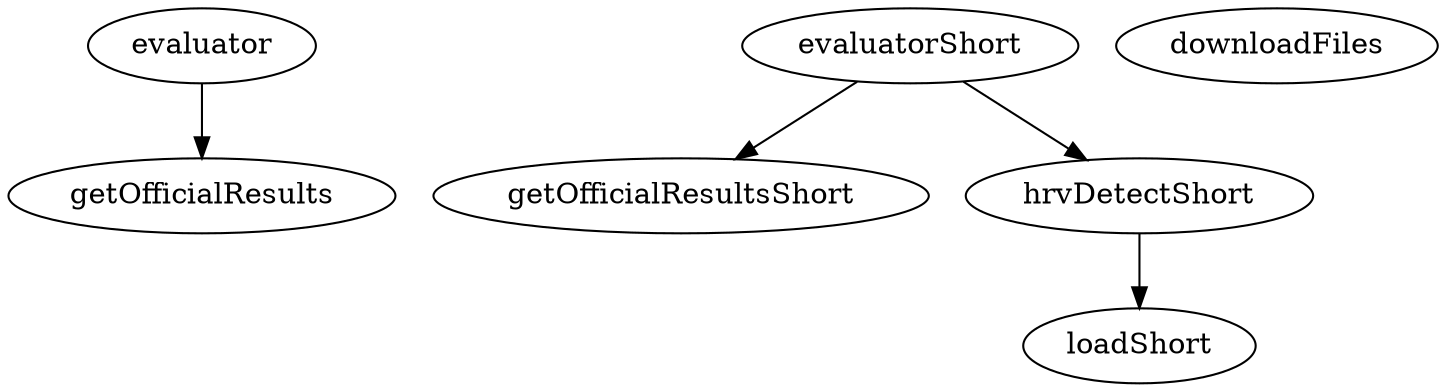 /* Created by mdot for Matlab */
digraph m2html {
  evaluator -> getOfficialResults;
  evaluatorShort -> getOfficialResultsShort;
  evaluatorShort -> hrvDetectShort;
  hrvDetectShort -> loadShort;

  downloadFiles [URL="downloadFiles.html"];
  evaluator [URL="evaluator.html"];
  evaluatorShort [URL="evaluatorShort.html"];
  getOfficialResults [URL="getOfficialResults.html"];
  getOfficialResultsShort [URL="getOfficialResultsShort.html"];
  hrvDetectShort [URL="hrvDetectShort.html"];
  loadShort [URL="loadShort.html"];
}